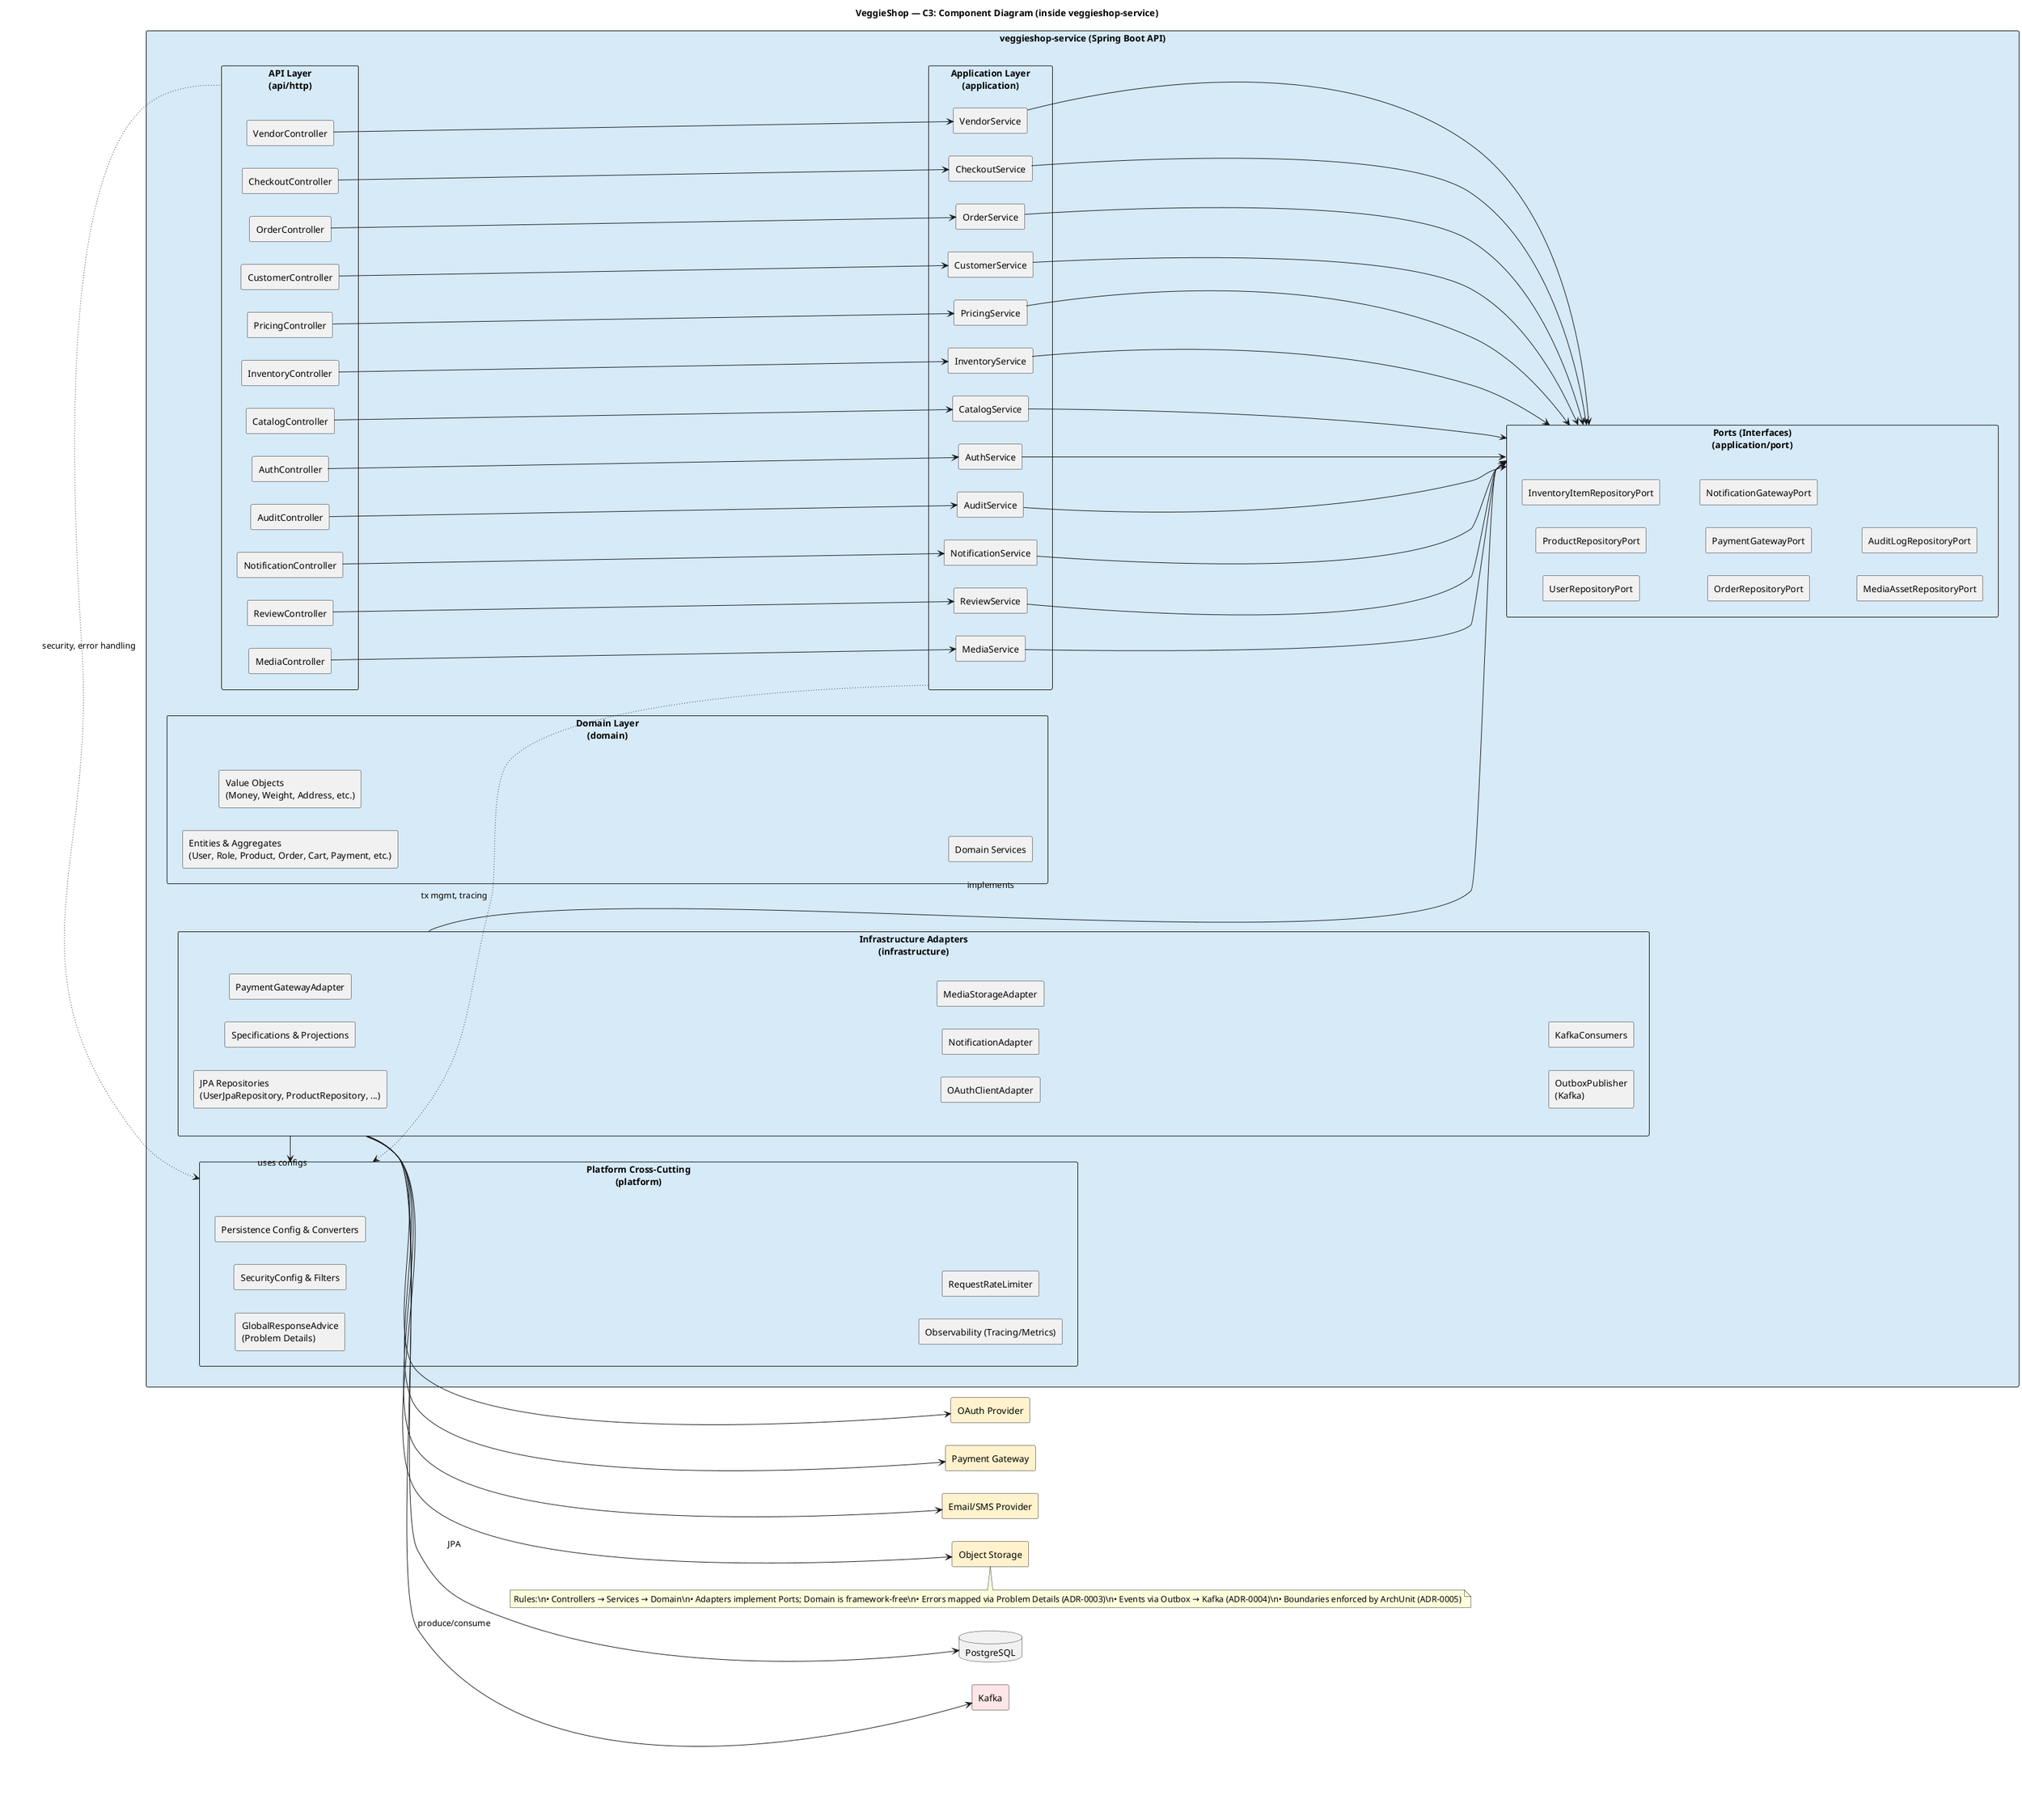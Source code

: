 @startuml C3-component
title VeggieShop — C3: Component Diagram (inside veggieshop-service)

skinparam shadowing false
skinparam componentStyle rectangle
skinparam packageStyle rectangle
left to right direction

package "veggieshop-service (Spring Boot API)" #D6EAF8 {
  package "API Layer\n(api/http)" as apiLayer {
    [AuthController]
    [CatalogController]
    [InventoryController]
    [PricingController]
    [CustomerController]
    [OrderController]
    [CheckoutController]
    [VendorController]
    [MediaController]
    [ReviewController]
    [NotificationController]
    [AuditController]
  }

  package "Application Layer\n(application)" as appLayer {
    [AuthService]
    [CatalogService]
    [InventoryService]
    [PricingService]
    [CustomerService]
    [OrderService]
    [CheckoutService]
    [VendorService]
    [MediaService]
    [ReviewService]
    [NotificationService]
    [AuditService]
  }

  package "Ports (Interfaces)\n(application/port)" as ports {
    [UserRepositoryPort]
    [ProductRepositoryPort]
    [InventoryItemRepositoryPort]
    [OrderRepositoryPort]
    [PaymentGatewayPort]
    [NotificationGatewayPort]
    [MediaAssetRepositoryPort]
    [AuditLogRepositoryPort]
  }

  package "Domain Layer\n(domain)" as domain {
    [Entities & Aggregates\n(User, Role, Product, Order, Cart, Payment, etc.)]
    [Value Objects\n(Money, Weight, Address, etc.)]
    [Domain Services]
  }

  package "Infrastructure Adapters\n(infrastructure)" as infra {
    [JPA Repositories\n(UserJpaRepository, ProductRepository, ...)]
    [Specifications & Projections]
    [PaymentGatewayAdapter]
    [OAuthClientAdapter]
    [NotificationAdapter]
    [MediaStorageAdapter]
    [OutboxPublisher\n(Kafka)]
    [KafkaConsumers]
  }

  package "Platform Cross-Cutting\n(platform)" as platform {
    [GlobalResponseAdvice\n(Problem Details)]
    [SecurityConfig & Filters]
    [Persistence Config & Converters]
    [Observability (Tracing/Metrics)]
    [RequestRateLimiter]
  }
}

' Component Dependencies
AuthController --> AuthService
CatalogController --> CatalogService
InventoryController --> InventoryService
PricingController --> PricingService
CustomerController --> CustomerService
OrderController --> OrderService
CheckoutController --> CheckoutService
VendorController --> VendorService
MediaController --> MediaService
ReviewController --> ReviewService
NotificationController --> NotificationService
AuditController --> AuditService

AuthService --> ports
CatalogService --> ports
InventoryService --> ports
PricingService --> ports
CustomerService --> ports
OrderService --> ports
CheckoutService --> ports
VendorService --> ports
MediaService --> ports
ReviewService --> ports
NotificationService --> ports
AuditService --> ports

domain -[hidden]-> appLayer
appLayer -[hidden]-> apiLayer

infra --> ports : implements
platform <-[dotted]- apiLayer : security, error handling
platform <-[dotted]- appLayer : tx mgmt, tracing
infra --> platform : uses configs

' External deps
database "PostgreSQL" as PG
rectangle "Kafka" as Kafka #FFE6E6
rectangle "OAuth Provider" as OAuth #FFF2CC
rectangle "Payment Gateway" as Pay #FFF2CC
rectangle "Email/SMS Provider" as Comm #FFF2CC
rectangle "Object Storage" as S3 #FFF2CC

infra --> PG : JPA
infra --> Kafka : produce/consume
infra --> OAuth
infra --> Pay
infra --> Comm
infra --> S3

note bottom
  Rules:\n• Controllers → Services → Domain\n• Adapters implement Ports; Domain is framework-free\n• Errors mapped via Problem Details (ADR-0003)\n• Events via Outbox → Kafka (ADR-0004)\n• Boundaries enforced by ArchUnit (ADR-0005)
end note

@enduml

